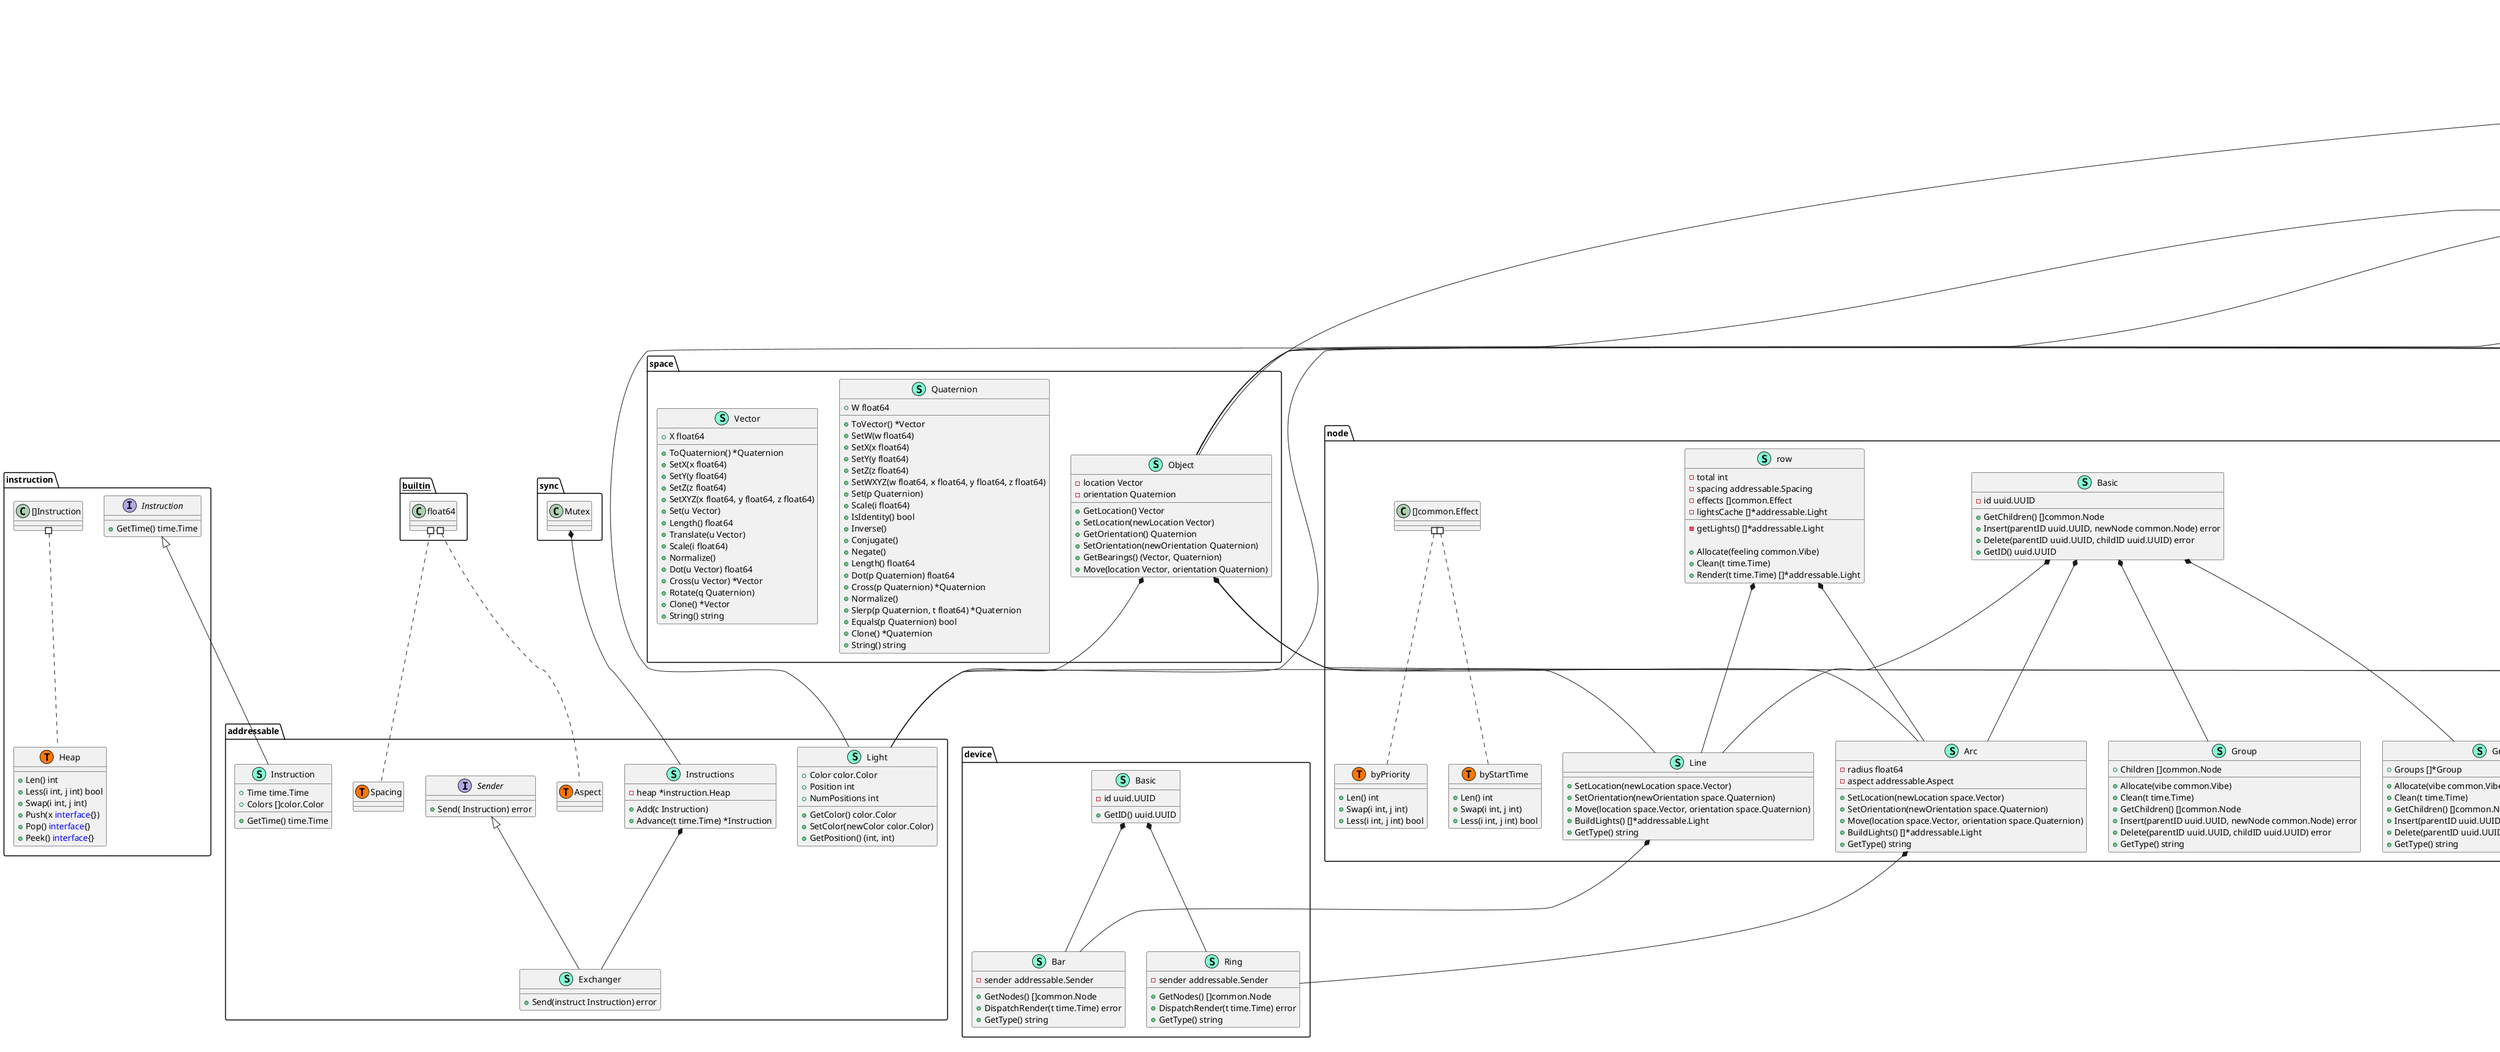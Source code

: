 @startuml
namespace addressable {
    class Exchanger << (S,Aquamarine) >> {
        + Send(instruct Instruction) error

    }
    class Instruction << (S,Aquamarine) >> {
        + Time time.Time
        + Colors []color.Color

        + GetTime() time.Time

    }
    class Instructions << (S,Aquamarine) >> {
        - heap *instruction.Heap

        + Add(c Instruction) 
        + Advance(t time.Time) *Instruction

    }
    class Light << (S,Aquamarine) >> {
        + Color color.Color
        + Position int
        + NumPositions int

        + GetColor() color.Color
        + SetColor(newColor color.Color) 
        + GetPosition() (int, int)

    }
    interface Sender  {
        + Send( Instruction) error

    }
    class addressable.Aspect << (T, #FF7700) >>  {
    }
    class addressable.Spacing << (T, #FF7700) >>  {
    }
}
"addressable.Instructions" *-- "addressable.Exchanger"
"sync.Mutex" *-- "addressable.Instructions"
"space.Object" *-- "addressable.Light"

"addressable.Sender" <|-- "addressable.Exchanger"
"instruction.Instruction" <|-- "addressable.Instruction"
"common.Colorable" <|-- "addressable.Light"
"common.Colored" <|-- "addressable.Light"
"common.Indexed" <|-- "addressable.Light"

namespace bender {
    class Combo << (S,Aquamarine) >> {
        + A common.Bender
        + B common.Bender

        + Bend(f float64) float64
        + GetStabilizeFuncs() []<font color=blue>func</font>(common.Palette) 
        + String() string

    }
    class Exponential << (S,Aquamarine) >> {
        + Exponent *float64
        + Coefficient *float64

        + Bend(f float64) float64
        + GetStabilizeFuncs() []<font color=blue>func</font>(common.Palette) 
        + String() string

    }
    class Linear << (S,Aquamarine) >> {
        + Interval *float64

        + Bend(f float64) float64
        + GetStabilizeFuncs() []<font color=blue>func</font>(common.Palette) 
        + String() string

    }
    class Sinusoidal << (S,Aquamarine) >> {
        + Offset *float64
        + Period *float64
        + Amplitude *float64

        + Bend(f float64) float64
        + GetStabilizeFuncs() []<font color=blue>func</font>(common.Palette) 
        + String() string

    }
    class Static << (S,Aquamarine) >> {
        + Bend *float64

        + Bend(f float64) float64
        + GetStabilizeFuncs() []<font color=blue>func</font>(common.Palette) 
        + String() string

    }
}

"common.Bender" <|-- "bender.Combo"
"common.Bender" <|-- "bender.Exponential"
"common.Bender" <|-- "bender.Linear"
"common.Bender" <|-- "bender.Sinusoidal"
"common.Bender" <|-- "bender.Static"

namespace color {
    interface Color  {
        + HSL() HSL
        + RGB() RGB

    }
    class HSL << (S,Aquamarine) >> {
        + H float64

        + HSL() HSL
        + RGB() RGB
        + SetHue(h float64) 
        + ShiftHue(h float64) 
        + SetSaturation(s float64) 
        + SetLightness(l float64) 

    }
    class RGB << (S,Aquamarine) >> {
        + R float64

        + HSL() HSL
        + RGB() RGB
        + ToUInt32RGBW() uint32
        + ToBytesRGBW() (byte, byte, byte, byte)

    }
}

"color.Color" <|-- "color.HSL"
"color.Color" <|-- "color.RGB"

namespace common {
    interface Bender  {
        + Bend(f float64) float64

    }
    interface Colorable  {
        + SetColor(newColor color.Color) 

    }
    interface Colored  {
        + GetColor() color.Color

    }
    interface Device  {
        + GetNodes() []Node
        + GetType() string
        + GetID() uuid.UUID
        + DispatchRender( time.Time) error

    }
    interface Effect  {
        + Render(t time.Time, obj Renderable) 
        + Priority() int

    }
    interface Indexed  {
        + GetPosition() (int, int)

    }
    interface Locatable  {
        + GetLocation() space.Vector
        + SetLocation( space.Vector) 

    }
    interface Located  {
        + GetLocation() space.Vector

    }
    interface Moveable  {
        + GetBearings() (space.Vector, space.Quaternion)
        + Move(location space.Vector, orientation space.Quaternion) 

    }
    interface Node  {
        + Allocate( Vibe) 
        + Clean( time.Time) 
        + GetChildren() []Node
        + Insert(parentID uuid.UUID, newNode Node) error
        + Delete(parentID uuid.UUID, childID uuid.UUID) error
        + GetType() string
        + GetID() uuid.UUID

    }
    interface Orientable  {
        + GetOrientation() space.Quaternion
        + SetOrientation( space.Quaternion) 

    }
    interface Oriented  {
        + GetOrientation() space.Quaternion

    }
    interface Painter  {
        + Paint(t time.Time, obj Renderable) 

    }
    interface Palette  {
        + SelectBender() Bender
        + SelectColor() color.Color
        + SelectDuration() time.Duration
        + SelectShift() float64
        + SelectShifter() Shifter
        + SelectPainter() Painter
        + SelectEffect() Effect

    }
    interface Renderable  {
    }
    interface Seeder  {
        + NextSeed() time.Time

    }
    interface Shifter  {
        + Shift(t time.Time, obj Tangible) float64

    }
    interface Spanner  {
        + Start() time.Time
        + End() time.Time

    }
    interface Stabilizer  {
        + GetStabilizeFuncs() []<font color=blue>func</font>(Palette) 

    }
    interface Tangible  {
    }
    interface Vibe  {
        + Duplicate() Vibe
        + Stabilize() Vibe
        + Materialize() []Effect

    }
}
"common.Stabilizer" *-- "common.Bender"
"common.Colored" *-- "common.Colorable"
"common.Moveable" *-- "common.Device"
"common.Spanner" *-- "common.Effect"
"common.Stabilizer" *-- "common.Effect"
"common.Locatable" *-- "common.Orientable"
"common.Located" *-- "common.Oriented"
"common.Stabilizer" *-- "common.Painter"
"common.Seeder" *-- "common.Palette"
"common.Colorable" *-- "common.Renderable"
"common.Tangible" *-- "common.Renderable"
"common.Spanner" *-- "common.Seeder"
"common.Stabilizer" *-- "common.Shifter"
"common.Indexed" *-- "common.Tangible"
"common.Orientable" *-- "common.Tangible"
"common.Palette" *-- "common.Vibe"
"common.Stabilizer" *-- "common.Vibe"


namespace device {
    class Bar << (S,Aquamarine) >> {
        - sender addressable.Sender

        + GetNodes() []common.Node
        + DispatchRender(t time.Time) error
        + GetType() string

    }
    class Basic << (S,Aquamarine) >> {
        - id uuid.UUID

        + GetID() uuid.UUID

    }
    class Ring << (S,Aquamarine) >> {
        - sender addressable.Sender

        + GetNodes() []common.Node
        + DispatchRender(t time.Time) error
        + GetType() string

    }
}
"device.Basic" *-- "device.Bar"
"node.Line" *-- "device.Bar"
"device.Basic" *-- "device.Ring"
"node.Arc" *-- "device.Ring"


namespace effect {
    class BasicEffect << (S,Aquamarine) >> {
        + Rank int

        + Priority() int
        + Render( time.Time,  common.Renderable) 

    }
    class Future << (S,Aquamarine) >> {
        + TimePerLight *time.Duration
        + Painter common.Painter

        + Render(t time.Time, obj common.Renderable) 
        + GetStabilizeFuncs() []<font color=blue>func</font>(common.Palette) 
        + String() string

    }
    class Solid << (S,Aquamarine) >> {
        + Painter common.Painter

        + Render(t time.Time, obj common.Renderable) 
        + GetStabilizeFuncs() []<font color=blue>func</font>(common.Palette) 
        + String() string

    }
}
"span.Span" *-- "effect.BasicEffect"
"effect.BasicEffect" *-- "effect.Future"
"effect.BasicEffect" *-- "effect.Solid"

"common.Effect" <|-- "effect.BasicEffect"

namespace instruction {
    class Heap << (S,Aquamarine) >> {
        + Len() int
        + Less(i int, j int) bool
        + Swap(i int, j int) 
        + Push(x <font color=blue>interface</font>{}) 
        + Pop() <font color=blue>interface</font>{}
        + Peek() <font color=blue>interface</font>{}

    }
    interface Instruction  {
        + GetTime() time.Time

    }
    class instruction.Heap << (T, #FF7700) >>  {
    }
}


namespace node {
    class Arc << (S,Aquamarine) >> {
        - radius float64
        - aspect addressable.Aspect

        + SetLocation(newLocation space.Vector) 
        + SetOrientation(newOrientation space.Quaternion) 
        + Move(location space.Vector, orientation space.Quaternion) 
        + BuildLights() []*addressable.Light
        + GetType() string

    }
    class Basic << (S,Aquamarine) >> {
        - id uuid.UUID

        + GetChildren() []common.Node
        + Insert(parentID uuid.UUID, newNode common.Node) error
        + Delete(parentID uuid.UUID, childID uuid.UUID) error
        + GetID() uuid.UUID

    }
    class Group << (S,Aquamarine) >> {
        + Children []common.Node

        + Allocate(vibe common.Vibe) 
        + Clean(t time.Time) 
        + GetChildren() []common.Node
        + Insert(parentID uuid.UUID, newNode common.Node) error
        + Delete(parentID uuid.UUID, childID uuid.UUID) error
        + GetType() string

    }
    class GroupOption << (S,Aquamarine) >> {
        + Groups []*Group

        + Allocate(vibe common.Vibe) 
        + Clean(t time.Time) 
        + GetChildren() []common.Node
        + Insert(parentID uuid.UUID, newNode common.Node) error
        + Delete(parentID uuid.UUID, childID uuid.UUID) error
        + GetType() string

    }
    class Line << (S,Aquamarine) >> {
        + SetLocation(newLocation space.Vector) 
        + SetOrientation(newOrientation space.Quaternion) 
        + Move(location space.Vector, orientation space.Quaternion) 
        + BuildLights() []*addressable.Light
        + GetType() string

    }
    class byPriority << (S,Aquamarine) >> {
        + Len() int
        + Swap(i int, j int) 
        + Less(i int, j int) bool

    }
    class byStartTime << (S,Aquamarine) >> {
        + Len() int
        + Swap(i int, j int) 
        + Less(i int, j int) bool

    }
    class node.byPriority << (T, #FF7700) >>  {
    }
    class node.byStartTime << (T, #FF7700) >>  {
    }
    class row << (S,Aquamarine) >> {
        - total int
        - spacing addressable.Spacing
        - effects []common.Effect
        - lightsCache []*addressable.Light

        - getLights() []*addressable.Light

        + Allocate(feeling common.Vibe) 
        + Clean(t time.Time) 
        + Render(t time.Time) []*addressable.Light

    }
    class "[]common.Effect" as commonEffect {
        'This class was created so that we can correctly have an alias pointing to this name. Since it contains dots that can break namespaces
    }
}
"node.Basic" *-- "node.Arc"
"node.row" *-- "node.Arc"
"space.Object" *-- "node.Arc"
"node.Basic" *-- "node.Group"
"node.Basic" *-- "node.GroupOption"
"node.Basic" *-- "node.Line"
"node.row" *-- "node.Line"
"space.Object" *-- "node.Line"


namespace painter {
    class Bounce << (S,Aquamarine) >> {
        + ColorStart color.Color
        + ColorEnd color.Color
        + Up *bool
        + Shifter common.Shifter

        + Paint(t time.Time, obj common.Renderable) 
        + GetStabilizeFuncs() []<font color=blue>func</font>(common.Palette) 
        + String() string

    }
    class Move << (S,Aquamarine) >> {
        + ColorStart color.Color
        + Shifter common.Shifter

        + Paint(t time.Time, obj common.Renderable) 
        + GetStabilizeFuncs() []<font color=blue>func</font>(common.Palette) 
        + String() string

    }
    class Static << (S,Aquamarine) >> {
        + Color color.Color

        + Paint(t time.Time, obj common.Renderable) 
        + GetStabilizeFuncs() []<font color=blue>func</font>(common.Palette) 
        + String() string

    }
}

"common.Painter" <|-- "painter.Bounce"
"common.Painter" <|-- "painter.Move"
"common.Painter" <|-- "painter.Static"

namespace palette {
    class Basic << (S,Aquamarine) >> {
        + Benders []common.Bender
        + Colors []color.Color
        + Durations []time.Duration
        + Shifts []float64
        + Shifters []common.Shifter
        + Painters []common.Painter
        + Effects []common.Effect

        + SelectBender() common.Bender
        + SelectColor() color.Color
        + SelectDuration() time.Duration
        + SelectShift() float64
        + SelectShifter() common.Shifter
        + SelectPainter() common.Painter
        + SelectEffect() common.Effect

    }
}
"common.Seeder" *-- "palette.Basic"

"common.Palette" <|-- "palette.Basic"

namespace shifter {
    class Combo << (S,Aquamarine) >> {
        + A common.Shifter
        + B common.Shifter

        + Shift(t time.Time, obj common.Tangible) float64
        + GetStabilizeFuncs() []<font color=blue>func</font>(common.Palette) 
        + String() string

    }
    class Locational << (S,Aquamarine) >> {
        + XBender common.Bender
        + YBender common.Bender
        + ZBender common.Bender

        + Shift(t time.Time, obj common.Tangible) float64
        + GetStabilizeFuncs() []<font color=blue>func</font>(common.Palette) 
        + String() string

    }
    class Positional << (S,Aquamarine) >> {
        + Bender common.Bender

        + Shift(t time.Time, obj common.Tangible) float64
        + GetStabilizeFuncs() []<font color=blue>func</font>(common.Palette) 
        + String() string

    }
    class Static << (S,Aquamarine) >> {
        + TheShift *float64

        + Shift(t time.Time, obj common.Tangible) float64
        + GetStabilizeFuncs() []<font color=blue>func</font>(common.Palette) 
        + String() string

    }
    class Temporal << (S,Aquamarine) >> {
        + Start *time.Time
        + Interval *time.Duration
        + Bender common.Bender

        + Shift(t time.Time, obj common.Tangible) float64
        + GetStabilizeFuncs() []<font color=blue>func</font>(common.Palette) 
        + String() string

    }
}

"common.Shifter" <|-- "shifter.Combo"
"common.Shifter" <|-- "shifter.Locational"
"common.Shifter" <|-- "shifter.Positional"
"common.Shifter" <|-- "shifter.Static"
"common.Shifter" <|-- "shifter.Temporal"

namespace show {
    class Show << (S,Aquamarine) >> {
        - mu *sync.RWMutex
        - devices <font color=blue>map</font>[uuid.UUID]common.Device
        - nodeTree common.Node

        + Allocate(vibe common.Vibe) 
        + DispatchRenders(t time.Time) 
        + InsertNode(parentID uuid.UUID, childID uuid.UUID) error
        + NewNode(parentID uuid.UUID, nodeType string) (uuid.UUID, error)
        + DeleteNode(parentID uuid.UUID, childID uuid.UUID) error
        + GetParentNodeID() uuid.UUID
        + AddDevice(device common.Device) error
        + MoveDevice(deviceID uuid.UUID, bearing space.Object) error

    }
}


namespace space {
    class Object << (S,Aquamarine) >> {
        - location Vector
        - orientation Quaternion

        + GetLocation() Vector
        + SetLocation(newLocation Vector) 
        + GetOrientation() Quaternion
        + SetOrientation(newOrientation Quaternion) 
        + GetBearings() (Vector, Quaternion)
        + Move(location Vector, orientation Quaternion) 

    }
    class Quaternion << (S,Aquamarine) >> {
        + W float64

        + ToVector() *Vector
        + SetW(w float64) 
        + SetX(x float64) 
        + SetY(y float64) 
        + SetZ(z float64) 
        + SetWXYZ(w float64, x float64, y float64, z float64) 
        + Set(p Quaternion) 
        + Scale(i float64) 
        + IsIdentity() bool
        + Inverse() 
        + Conjugate() 
        + Negate() 
        + Length() float64
        + Dot(p Quaternion) float64
        + Cross(p Quaternion) *Quaternion
        + Normalize() 
        + Slerp(p Quaternion, t float64) *Quaternion
        + Equals(p Quaternion) bool
        + Clone() *Quaternion
        + String() string

    }
    class Vector << (S,Aquamarine) >> {
        + X float64

        + ToQuaternion() *Quaternion
        + SetX(x float64) 
        + SetY(y float64) 
        + SetZ(z float64) 
        + SetXYZ(x float64, y float64, z float64) 
        + Set(u Vector) 
        + Length() float64
        + Translate(u Vector) 
        + Scale(i float64) 
        + Normalize() 
        + Dot(u Vector) float64
        + Cross(u Vector) *Vector
        + Rotate(q Quaternion) 
        + Clone() *Vector
        + String() string

    }
}

"common.Locatable" <|-- "space.Object"
"common.Located" <|-- "space.Object"
"common.Moveable" <|-- "space.Object"
"common.Orientable" <|-- "space.Object"
"common.Oriented" <|-- "space.Object"

namespace span {
    class Seed << (S,Aquamarine) >> {
        - count int

        + NextSeed() time.Time

    }
    class Span << (S,Aquamarine) >> {
        + StartTime time.Time
        + EndTime time.Time

        + Start() time.Time
        + End() time.Time

    }
}
"span.Span" *-- "span.Seed"

"common.Seeder" <|-- "span.Seed"
"common.Spanner" <|-- "span.Span"

namespace testhelper {
    class StabilizerTest << (S,Aquamarine) >> {
        + Stabilizer common.Stabilizer
        + ExpectedVersions []common.Stabilizer
        + Palette TestPalette

    }
    class TestPalette << (S,Aquamarine) >> {
        + Bender common.Bender
        + Color color.HSL
        + Duration time.Duration
        + Shift float64
        + Shifter common.Shifter
        + Painter common.Painter
        + Effect common.Effect

        + SelectBender() common.Bender
        + SelectColor() color.Color
        + SelectDuration() time.Duration
        + SelectShift() float64
        + SelectShifter() common.Shifter
        + SelectPainter() common.Painter
        + SelectEffect() common.Effect

    }
}
"span.Seed" *-- "testhelper.TestPalette"

"common.Palette" <|-- "testhelper.TestPalette"

namespace testutil {
    class Light << (S,Aquamarine) >> {
        + Color color.Color
        + Position int
        + NumPositions int

        + GetColor() color.Color
        + SetColor(newColor color.Color) 
        + GetPosition() (int, int)

    }
}
"space.Object" *-- "testutil.Light"

"common.Colorable" <|-- "testutil.Light"
"common.Colored" <|-- "testutil.Light"
"common.Indexed" <|-- "testutil.Light"

namespace vibe {
    class Basic << (S,Aquamarine) >> {
        - effects []common.Effect

        + Duplicate() common.Vibe
        + Stabilize() common.Vibe
        + Materialize() []common.Effect
        + GetStabilizeFuncs() []<font color=blue>func</font>(common.Palette) 
        + String() string

    }
}
"common.Palette" *-- "vibe.Basic"

"common.Vibe" <|-- "vibe.Basic"

"__builtin__.float64" #.. "addressable.Aspect"
"__builtin__.float64" #.. "addressable.Spacing"
"instruction.[]Instruction" #.. "instruction.Heap"
"node.commonEffect" #.. "node.byPriority"
"node.commonEffect" #.. "node.byStartTime"
@enduml
